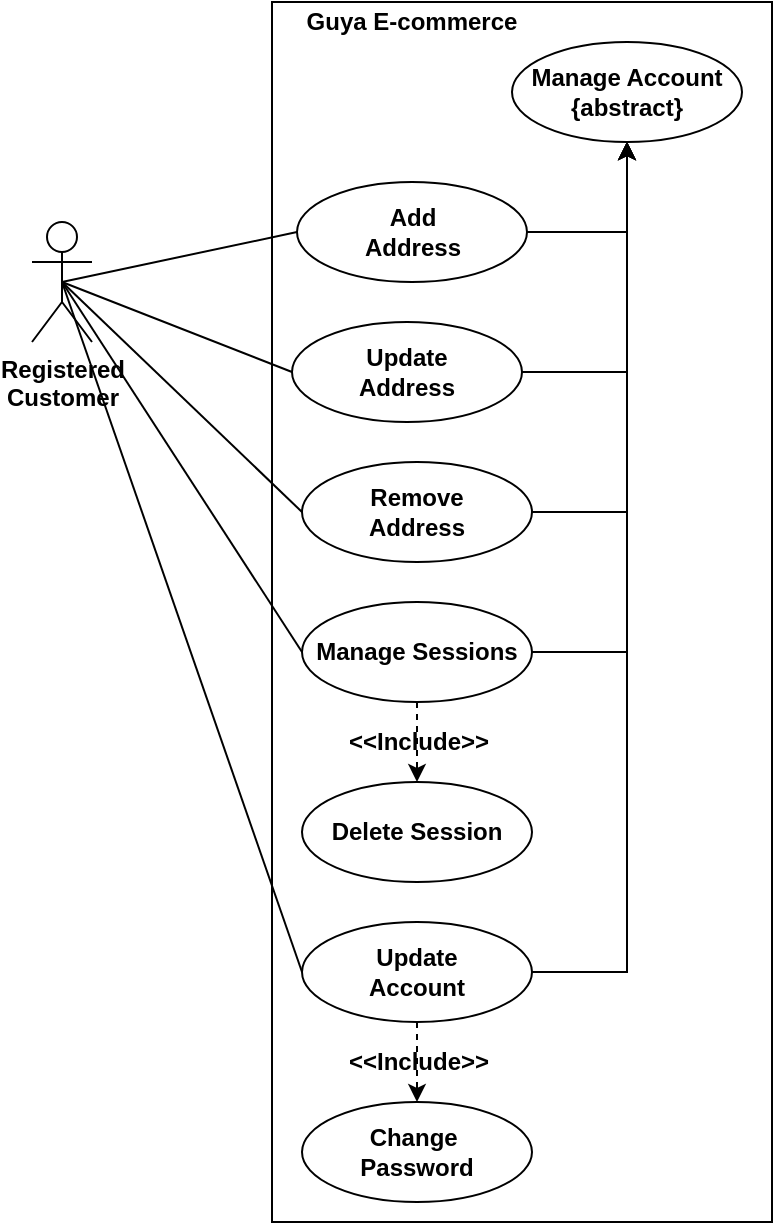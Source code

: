 <mxfile version="12.4.2" type="device" pages="1"><diagram id="scWdxeOtdVKzPxMGNJVL" name="Page-1"><mxGraphModel dx="854" dy="1586" grid="1" gridSize="10" guides="1" tooltips="1" connect="1" arrows="1" fold="1" page="1" pageScale="1" pageWidth="850" pageHeight="1100" math="0" shadow="0"><root><mxCell id="0"/><mxCell id="1" parent="0"/><mxCell id="HJbhu4LhMPRkAw00pH-h-1" value="Registered&lt;br&gt;Customer" style="shape=umlActor;verticalLabelPosition=bottom;labelBackgroundColor=#ffffff;verticalAlign=top;html=1;outlineConnect=0;fontStyle=1" vertex="1" parent="1"><mxGeometry x="120" y="-650" width="30" height="60" as="geometry"/></mxCell><mxCell id="HJbhu4LhMPRkAw00pH-h-2" value="" style="rounded=0;whiteSpace=wrap;html=1;" vertex="1" parent="1"><mxGeometry x="240" y="-760" width="250" height="610" as="geometry"/></mxCell><mxCell id="HJbhu4LhMPRkAw00pH-h-3" value="Guya E-commerce" style="text;html=1;strokeColor=none;fillColor=none;align=center;verticalAlign=middle;whiteSpace=wrap;rounded=0;fontStyle=1" vertex="1" parent="1"><mxGeometry x="250" y="-760" width="120" height="20" as="geometry"/></mxCell><mxCell id="HJbhu4LhMPRkAw00pH-h-4" value="Manage Account&lt;br&gt;{abstract}" style="ellipse;whiteSpace=wrap;html=1;fontStyle=1;align=center;horizontal=1;labelBackgroundColor=none;labelBorderColor=none;shadow=0;" vertex="1" parent="1"><mxGeometry x="360" y="-740" width="115" height="50" as="geometry"/></mxCell><mxCell id="HJbhu4LhMPRkAw00pH-h-35" style="edgeStyle=orthogonalEdgeStyle;rounded=0;orthogonalLoop=1;jettySize=auto;html=1;exitX=1;exitY=0.5;exitDx=0;exitDy=0;entryX=0.5;entryY=1;entryDx=0;entryDy=0;" edge="1" parent="1" source="HJbhu4LhMPRkAw00pH-h-6" target="HJbhu4LhMPRkAw00pH-h-4"><mxGeometry relative="1" as="geometry"/></mxCell><mxCell id="HJbhu4LhMPRkAw00pH-h-6" value="Add &lt;br&gt;Address" style="ellipse;whiteSpace=wrap;html=1;fontStyle=1;align=center;horizontal=1;labelBackgroundColor=none;labelBorderColor=none;shadow=0;" vertex="1" parent="1"><mxGeometry x="252.5" y="-670" width="115" height="50" as="geometry"/></mxCell><mxCell id="HJbhu4LhMPRkAw00pH-h-36" style="edgeStyle=orthogonalEdgeStyle;rounded=0;orthogonalLoop=1;jettySize=auto;html=1;exitX=1;exitY=0.5;exitDx=0;exitDy=0;entryX=0.5;entryY=1;entryDx=0;entryDy=0;" edge="1" parent="1" source="HJbhu4LhMPRkAw00pH-h-8" target="HJbhu4LhMPRkAw00pH-h-4"><mxGeometry relative="1" as="geometry"/></mxCell><mxCell id="HJbhu4LhMPRkAw00pH-h-8" value="Update&lt;br&gt;Address" style="ellipse;whiteSpace=wrap;html=1;fontStyle=1;align=center;horizontal=1;labelBackgroundColor=none;labelBorderColor=none;shadow=0;" vertex="1" parent="1"><mxGeometry x="250" y="-600" width="115" height="50" as="geometry"/></mxCell><mxCell id="HJbhu4LhMPRkAw00pH-h-37" style="edgeStyle=orthogonalEdgeStyle;rounded=0;orthogonalLoop=1;jettySize=auto;html=1;exitX=1;exitY=0.5;exitDx=0;exitDy=0;entryX=0.5;entryY=1;entryDx=0;entryDy=0;" edge="1" parent="1" source="HJbhu4LhMPRkAw00pH-h-11" target="HJbhu4LhMPRkAw00pH-h-4"><mxGeometry relative="1" as="geometry"/></mxCell><mxCell id="HJbhu4LhMPRkAw00pH-h-11" value="Remove&lt;br&gt;Address" style="ellipse;whiteSpace=wrap;html=1;fontStyle=1;align=center;horizontal=1;labelBackgroundColor=none;labelBorderColor=none;shadow=0;" vertex="1" parent="1"><mxGeometry x="255" y="-530" width="115" height="50" as="geometry"/></mxCell><mxCell id="HJbhu4LhMPRkAw00pH-h-34" style="edgeStyle=orthogonalEdgeStyle;rounded=0;orthogonalLoop=1;jettySize=auto;html=1;exitX=1;exitY=0.5;exitDx=0;exitDy=0;entryX=0.5;entryY=1;entryDx=0;entryDy=0;" edge="1" parent="1" source="HJbhu4LhMPRkAw00pH-h-13" target="HJbhu4LhMPRkAw00pH-h-4"><mxGeometry relative="1" as="geometry"><Array as="points"><mxPoint x="418" y="-275"/></Array></mxGeometry></mxCell><mxCell id="HJbhu4LhMPRkAw00pH-h-13" value="Update&lt;br&gt;Account" style="ellipse;whiteSpace=wrap;html=1;fontStyle=1;align=center;horizontal=1;labelBackgroundColor=none;labelBorderColor=none;shadow=0;" vertex="1" parent="1"><mxGeometry x="255" y="-300" width="115" height="50" as="geometry"/></mxCell><mxCell id="HJbhu4LhMPRkAw00pH-h-15" value="Change&amp;nbsp;&lt;br&gt;Password" style="ellipse;whiteSpace=wrap;html=1;fontStyle=1;align=center;horizontal=1;labelBackgroundColor=none;labelBorderColor=none;shadow=0;" vertex="1" parent="1"><mxGeometry x="255" y="-210" width="115" height="50" as="geometry"/></mxCell><mxCell id="HJbhu4LhMPRkAw00pH-h-9" value="" style="endArrow=none;html=1;entryX=0;entryY=0.5;entryDx=0;entryDy=0;" edge="1" parent="1" target="HJbhu4LhMPRkAw00pH-h-6"><mxGeometry width="50" height="50" relative="1" as="geometry"><mxPoint x="135" y="-620" as="sourcePoint"/><mxPoint x="170" y="-360" as="targetPoint"/></mxGeometry></mxCell><mxCell id="HJbhu4LhMPRkAw00pH-h-10" value="" style="endArrow=none;html=1;entryX=0;entryY=0.5;entryDx=0;entryDy=0;exitX=0.5;exitY=0.5;exitDx=0;exitDy=0;exitPerimeter=0;" edge="1" parent="1" source="HJbhu4LhMPRkAw00pH-h-1" target="HJbhu4LhMPRkAw00pH-h-8"><mxGeometry width="50" height="50" relative="1" as="geometry"><mxPoint x="145" y="-610" as="sourcePoint"/><mxPoint x="262.5" y="-635" as="targetPoint"/></mxGeometry></mxCell><mxCell id="HJbhu4LhMPRkAw00pH-h-18" value="&amp;lt;&amp;lt;Include&amp;gt;&amp;gt;" style="html=1;verticalAlign=middle;fontSize=12;fontStyle=1;fillColor=#ffffff;labelBackgroundColor=none;labelBorderColor=none;exitX=0.5;exitY=1;exitDx=0;exitDy=0;dashed=1;entryX=0.5;entryY=0;entryDx=0;entryDy=0;" edge="1" parent="1" source="HJbhu4LhMPRkAw00pH-h-13" target="HJbhu4LhMPRkAw00pH-h-15"><mxGeometry relative="1" as="geometry"><mxPoint x="310" y="-620" as="sourcePoint"/><mxPoint x="690" y="-470" as="targetPoint"/><Array as="points"/></mxGeometry></mxCell><mxCell id="HJbhu4LhMPRkAw00pH-h-38" style="edgeStyle=orthogonalEdgeStyle;rounded=0;orthogonalLoop=1;jettySize=auto;html=1;exitX=1;exitY=0.5;exitDx=0;exitDy=0;entryX=0.5;entryY=1;entryDx=0;entryDy=0;" edge="1" parent="1" source="HJbhu4LhMPRkAw00pH-h-29" target="HJbhu4LhMPRkAw00pH-h-4"><mxGeometry relative="1" as="geometry"/></mxCell><mxCell id="HJbhu4LhMPRkAw00pH-h-29" value="Manage Sessions" style="ellipse;whiteSpace=wrap;html=1;fontStyle=1;labelBackgroundColor=none;labelBorderColor=none;" vertex="1" parent="1"><mxGeometry x="255" y="-460" width="115" height="50" as="geometry"/></mxCell><mxCell id="HJbhu4LhMPRkAw00pH-h-30" value="Delete Session" style="ellipse;whiteSpace=wrap;html=1;fontStyle=1;labelBackgroundColor=none;labelBorderColor=none;" vertex="1" parent="1"><mxGeometry x="255" y="-370" width="115" height="50" as="geometry"/></mxCell><mxCell id="HJbhu4LhMPRkAw00pH-h-32" value="&amp;lt;&amp;lt;Include&amp;gt;&amp;gt;" style="html=1;verticalAlign=middle;fontSize=12;fontStyle=1;fillColor=#ffffff;labelBackgroundColor=none;labelBorderColor=none;dashed=1;entryX=0.5;entryY=0;entryDx=0;entryDy=0;exitX=0.5;exitY=1;exitDx=0;exitDy=0;" edge="1" parent="1" source="HJbhu4LhMPRkAw00pH-h-29" target="HJbhu4LhMPRkAw00pH-h-30"><mxGeometry relative="1" as="geometry"><mxPoint x="190" y="-400" as="sourcePoint"/><mxPoint x="460" y="-425" as="targetPoint"/><Array as="points"/></mxGeometry></mxCell><mxCell id="HJbhu4LhMPRkAw00pH-h-41" style="edgeStyle=none;orthogonalLoop=1;jettySize=auto;html=1;exitX=0.5;exitY=0.5;exitDx=0;exitDy=0;exitPerimeter=0;entryX=0;entryY=0.5;entryDx=0;entryDy=0;endArrow=none;" edge="1" parent="1" source="HJbhu4LhMPRkAw00pH-h-1" target="HJbhu4LhMPRkAw00pH-h-13"><mxGeometry relative="1" as="geometry"/></mxCell><mxCell id="HJbhu4LhMPRkAw00pH-h-40" style="edgeStyle=none;orthogonalLoop=1;jettySize=auto;html=1;exitX=0.5;exitY=0.5;exitDx=0;exitDy=0;exitPerimeter=0;entryX=0;entryY=0.5;entryDx=0;entryDy=0;endArrow=none;" edge="1" parent="1" source="HJbhu4LhMPRkAw00pH-h-1" target="HJbhu4LhMPRkAw00pH-h-29"><mxGeometry relative="1" as="geometry"/></mxCell><mxCell id="HJbhu4LhMPRkAw00pH-h-39" style="edgeStyle=none;orthogonalLoop=1;jettySize=auto;html=1;exitX=0.5;exitY=0.5;exitDx=0;exitDy=0;exitPerimeter=0;entryX=0;entryY=0.5;entryDx=0;entryDy=0;endArrow=none;" edge="1" parent="1" source="HJbhu4LhMPRkAw00pH-h-1" target="HJbhu4LhMPRkAw00pH-h-11"><mxGeometry relative="1" as="geometry"/></mxCell></root></mxGraphModel></diagram></mxfile>